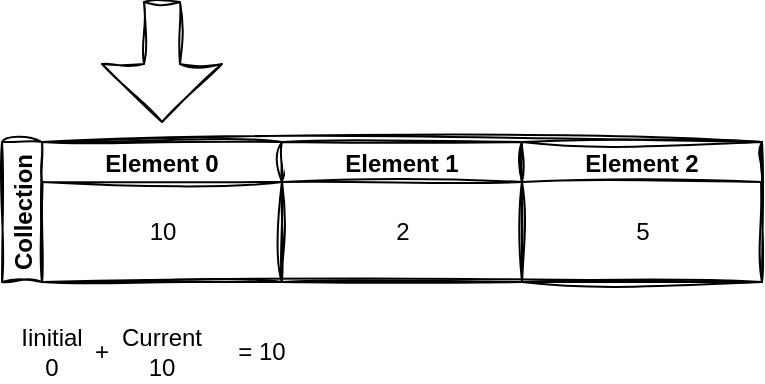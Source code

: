 <mxfile version="24.7.5" pages="3">
  <diagram name="0" id="MvGWJ3h9h5nG8N_csSvG">
    <mxGraphModel dx="1114" dy="1038" grid="1" gridSize="10" guides="1" tooltips="1" connect="1" arrows="1" fold="1" page="1" pageScale="1" pageWidth="850" pageHeight="1100" math="0" shadow="0">
      <root>
        <mxCell id="0" />
        <mxCell id="1" parent="0" />
        <mxCell id="w57tzlu4Fn-sx6AqaUPy-1" value="Collection" style="swimlane;childLayout=stackLayout;resizeParent=1;resizeParentMax=0;startSize=20;horizontal=0;horizontalStack=1;collapsible=0;sketch=1;curveFitting=1;jiggle=2;" vertex="1" parent="1">
          <mxGeometry x="220" y="310" width="380" height="70" as="geometry" />
        </mxCell>
        <mxCell id="w57tzlu4Fn-sx6AqaUPy-2" value="Element 0" style="swimlane;startSize=20;collapsible=0;sketch=1;curveFitting=1;jiggle=2;" vertex="1" parent="w57tzlu4Fn-sx6AqaUPy-1">
          <mxGeometry x="20" width="120" height="70" as="geometry" />
        </mxCell>
        <mxCell id="w57tzlu4Fn-sx6AqaUPy-6" value="10" style="text;html=1;align=center;verticalAlign=middle;resizable=0;points=[];autosize=1;strokeColor=none;fillColor=none;sketch=1;curveFitting=1;jiggle=2;" vertex="1" parent="w57tzlu4Fn-sx6AqaUPy-2">
          <mxGeometry x="40" y="30" width="40" height="30" as="geometry" />
        </mxCell>
        <mxCell id="w57tzlu4Fn-sx6AqaUPy-3" value="Element 1" style="swimlane;startSize=20;collapsible=0;sketch=1;curveFitting=1;jiggle=2;" vertex="1" parent="w57tzlu4Fn-sx6AqaUPy-1">
          <mxGeometry x="140" width="120" height="70" as="geometry" />
        </mxCell>
        <mxCell id="w57tzlu4Fn-sx6AqaUPy-7" value="2" style="text;html=1;align=center;verticalAlign=middle;resizable=0;points=[];autosize=1;strokeColor=none;fillColor=none;sketch=1;curveFitting=1;jiggle=2;" vertex="1" parent="w57tzlu4Fn-sx6AqaUPy-3">
          <mxGeometry x="45" y="30" width="30" height="30" as="geometry" />
        </mxCell>
        <mxCell id="w57tzlu4Fn-sx6AqaUPy-4" value="Element 2" style="swimlane;startSize=20;collapsible=0;sketch=1;curveFitting=1;jiggle=2;" vertex="1" parent="w57tzlu4Fn-sx6AqaUPy-1">
          <mxGeometry x="260" width="120" height="70" as="geometry" />
        </mxCell>
        <mxCell id="w57tzlu4Fn-sx6AqaUPy-8" value="5" style="text;html=1;align=center;verticalAlign=middle;resizable=0;points=[];autosize=1;strokeColor=none;fillColor=none;sketch=1;curveFitting=1;jiggle=2;" vertex="1" parent="w57tzlu4Fn-sx6AqaUPy-4">
          <mxGeometry x="45" y="30" width="30" height="30" as="geometry" />
        </mxCell>
        <mxCell id="w57tzlu4Fn-sx6AqaUPy-10" value="" style="shape=singleArrow;direction=north;whiteSpace=wrap;html=1;arrowWidth=0.3;arrowSize=0.483;rotation=-180;sketch=1;curveFitting=1;jiggle=2;" vertex="1" parent="1">
          <mxGeometry x="270" y="240" width="60" height="60" as="geometry" />
        </mxCell>
        <mxCell id="w57tzlu4Fn-sx6AqaUPy-11" value="&lt;div&gt;Iinitial&lt;/div&gt;&lt;div&gt;0&lt;/div&gt;" style="text;html=1;align=center;verticalAlign=middle;whiteSpace=wrap;rounded=0;sketch=1;curveFitting=1;jiggle=2;" vertex="1" parent="1">
          <mxGeometry x="220" y="400" width="50" height="30" as="geometry" />
        </mxCell>
        <mxCell id="w57tzlu4Fn-sx6AqaUPy-13" value="Current&lt;div&gt;10&lt;/div&gt;" style="text;html=1;align=center;verticalAlign=middle;whiteSpace=wrap;rounded=0;sketch=1;curveFitting=1;jiggle=2;" vertex="1" parent="1">
          <mxGeometry x="270" y="400" width="60" height="30" as="geometry" />
        </mxCell>
        <mxCell id="w57tzlu4Fn-sx6AqaUPy-14" value="+" style="text;html=1;align=center;verticalAlign=middle;whiteSpace=wrap;rounded=0;sketch=1;curveFitting=1;jiggle=2;" vertex="1" parent="1">
          <mxGeometry x="240" y="400" width="60" height="30" as="geometry" />
        </mxCell>
        <mxCell id="w57tzlu4Fn-sx6AqaUPy-16" value="= 10" style="text;html=1;align=center;verticalAlign=middle;whiteSpace=wrap;rounded=0;sketch=1;curveFitting=1;jiggle=2;" vertex="1" parent="1">
          <mxGeometry x="320" y="400" width="60" height="30" as="geometry" />
        </mxCell>
      </root>
    </mxGraphModel>
  </diagram>
  <diagram name="1" id="n4IIQtb1499Fx3Drwhfj">
    <mxGraphModel dx="1114" dy="1038" grid="1" gridSize="10" guides="1" tooltips="1" connect="1" arrows="1" fold="1" page="1" pageScale="1" pageWidth="850" pageHeight="1100" math="0" shadow="0">
      <root>
        <mxCell id="UHA2OhRIZwrMIT1ATuzy-0" />
        <mxCell id="UHA2OhRIZwrMIT1ATuzy-1" parent="UHA2OhRIZwrMIT1ATuzy-0" />
        <mxCell id="UHA2OhRIZwrMIT1ATuzy-2" value="Collection" style="swimlane;childLayout=stackLayout;resizeParent=1;resizeParentMax=0;startSize=20;horizontal=0;horizontalStack=1;collapsible=0;sketch=1;curveFitting=1;jiggle=2;" vertex="1" parent="UHA2OhRIZwrMIT1ATuzy-1">
          <mxGeometry x="220" y="310" width="380" height="70" as="geometry" />
        </mxCell>
        <mxCell id="UHA2OhRIZwrMIT1ATuzy-3" value="Element 0" style="swimlane;startSize=20;collapsible=0;sketch=1;curveFitting=1;jiggle=2;" vertex="1" parent="UHA2OhRIZwrMIT1ATuzy-2">
          <mxGeometry x="20" width="120" height="70" as="geometry" />
        </mxCell>
        <mxCell id="UHA2OhRIZwrMIT1ATuzy-4" value="10" style="text;html=1;align=center;verticalAlign=middle;resizable=0;points=[];autosize=1;strokeColor=none;fillColor=none;sketch=1;curveFitting=1;jiggle=2;" vertex="1" parent="UHA2OhRIZwrMIT1ATuzy-3">
          <mxGeometry x="40" y="30" width="40" height="30" as="geometry" />
        </mxCell>
        <mxCell id="UHA2OhRIZwrMIT1ATuzy-5" value="Element 1" style="swimlane;startSize=20;collapsible=0;sketch=1;curveFitting=1;jiggle=2;" vertex="1" parent="UHA2OhRIZwrMIT1ATuzy-2">
          <mxGeometry x="140" width="120" height="70" as="geometry" />
        </mxCell>
        <mxCell id="UHA2OhRIZwrMIT1ATuzy-6" value="2" style="text;html=1;align=center;verticalAlign=middle;resizable=0;points=[];autosize=1;strokeColor=none;fillColor=none;sketch=1;curveFitting=1;jiggle=2;" vertex="1" parent="UHA2OhRIZwrMIT1ATuzy-5">
          <mxGeometry x="45" y="30" width="30" height="30" as="geometry" />
        </mxCell>
        <mxCell id="UHA2OhRIZwrMIT1ATuzy-7" value="Element 2" style="swimlane;startSize=20;collapsible=0;sketch=1;curveFitting=1;jiggle=2;" vertex="1" parent="UHA2OhRIZwrMIT1ATuzy-2">
          <mxGeometry x="260" width="120" height="70" as="geometry" />
        </mxCell>
        <mxCell id="UHA2OhRIZwrMIT1ATuzy-8" value="5" style="text;html=1;align=center;verticalAlign=middle;resizable=0;points=[];autosize=1;strokeColor=none;fillColor=none;sketch=1;curveFitting=1;jiggle=2;" vertex="1" parent="UHA2OhRIZwrMIT1ATuzy-7">
          <mxGeometry x="45" y="30" width="30" height="30" as="geometry" />
        </mxCell>
        <mxCell id="UHA2OhRIZwrMIT1ATuzy-9" value="" style="shape=singleArrow;direction=north;whiteSpace=wrap;html=1;arrowWidth=0.3;arrowSize=0.483;rotation=-180;sketch=1;curveFitting=1;jiggle=2;" vertex="1" parent="UHA2OhRIZwrMIT1ATuzy-1">
          <mxGeometry x="390" y="240" width="60" height="60" as="geometry" />
        </mxCell>
        <mxCell id="UHA2OhRIZwrMIT1ATuzy-10" value="Previous&lt;div&gt;10&lt;/div&gt;" style="text;html=1;align=center;verticalAlign=middle;whiteSpace=wrap;rounded=0;sketch=1;curveFitting=1;jiggle=2;" vertex="1" parent="UHA2OhRIZwrMIT1ATuzy-1">
          <mxGeometry x="315" y="400" width="60" height="30" as="geometry" />
        </mxCell>
        <mxCell id="UHA2OhRIZwrMIT1ATuzy-11" value="Current&lt;div&gt;2&lt;/div&gt;" style="text;html=1;align=center;verticalAlign=middle;whiteSpace=wrap;rounded=0;sketch=1;curveFitting=1;jiggle=2;" vertex="1" parent="UHA2OhRIZwrMIT1ATuzy-1">
          <mxGeometry x="390" y="400" width="60" height="30" as="geometry" />
        </mxCell>
        <mxCell id="UHA2OhRIZwrMIT1ATuzy-12" value="+" style="text;html=1;align=center;verticalAlign=middle;whiteSpace=wrap;rounded=0;sketch=1;curveFitting=1;jiggle=2;" vertex="1" parent="UHA2OhRIZwrMIT1ATuzy-1">
          <mxGeometry x="350" y="400" width="60" height="30" as="geometry" />
        </mxCell>
        <mxCell id="UHA2OhRIZwrMIT1ATuzy-14" value="= 12" style="text;html=1;align=center;verticalAlign=middle;whiteSpace=wrap;rounded=0;sketch=1;curveFitting=1;jiggle=2;" vertex="1" parent="UHA2OhRIZwrMIT1ATuzy-1">
          <mxGeometry x="440" y="400" width="60" height="30" as="geometry" />
        </mxCell>
      </root>
    </mxGraphModel>
  </diagram>
  <diagram name="2" id="EN07KzSBrj-q75A9bYEr">
    <mxGraphModel dx="1114" dy="1038" grid="1" gridSize="10" guides="1" tooltips="1" connect="1" arrows="1" fold="1" page="1" pageScale="1" pageWidth="850" pageHeight="1100" math="0" shadow="0">
      <root>
        <mxCell id="0XxDxNoUI006cXnMeSfD-0" />
        <mxCell id="0XxDxNoUI006cXnMeSfD-1" parent="0XxDxNoUI006cXnMeSfD-0" />
        <mxCell id="0XxDxNoUI006cXnMeSfD-2" value="Collection" style="swimlane;childLayout=stackLayout;resizeParent=1;resizeParentMax=0;startSize=20;horizontal=0;horizontalStack=1;collapsible=0;sketch=1;curveFitting=1;jiggle=2;" vertex="1" parent="0XxDxNoUI006cXnMeSfD-1">
          <mxGeometry x="220" y="310" width="380" height="70" as="geometry" />
        </mxCell>
        <mxCell id="0XxDxNoUI006cXnMeSfD-3" value="Element 0" style="swimlane;startSize=20;collapsible=0;sketch=1;curveFitting=1;jiggle=2;" vertex="1" parent="0XxDxNoUI006cXnMeSfD-2">
          <mxGeometry x="20" width="120" height="70" as="geometry" />
        </mxCell>
        <mxCell id="0XxDxNoUI006cXnMeSfD-4" value="10" style="text;html=1;align=center;verticalAlign=middle;resizable=0;points=[];autosize=1;strokeColor=none;fillColor=none;sketch=1;curveFitting=1;jiggle=2;" vertex="1" parent="0XxDxNoUI006cXnMeSfD-3">
          <mxGeometry x="40" y="30" width="40" height="30" as="geometry" />
        </mxCell>
        <mxCell id="0XxDxNoUI006cXnMeSfD-5" value="Element 1" style="swimlane;startSize=20;collapsible=0;sketch=1;curveFitting=1;jiggle=2;" vertex="1" parent="0XxDxNoUI006cXnMeSfD-2">
          <mxGeometry x="140" width="120" height="70" as="geometry" />
        </mxCell>
        <mxCell id="0XxDxNoUI006cXnMeSfD-6" value="2" style="text;html=1;align=center;verticalAlign=middle;resizable=0;points=[];autosize=1;strokeColor=none;fillColor=none;sketch=1;curveFitting=1;jiggle=2;" vertex="1" parent="0XxDxNoUI006cXnMeSfD-5">
          <mxGeometry x="45" y="30" width="30" height="30" as="geometry" />
        </mxCell>
        <mxCell id="0XxDxNoUI006cXnMeSfD-7" value="Element 2" style="swimlane;startSize=20;collapsible=0;sketch=1;curveFitting=1;jiggle=2;" vertex="1" parent="0XxDxNoUI006cXnMeSfD-2">
          <mxGeometry x="260" width="120" height="70" as="geometry" />
        </mxCell>
        <mxCell id="0XxDxNoUI006cXnMeSfD-8" value="5" style="text;html=1;align=center;verticalAlign=middle;resizable=0;points=[];autosize=1;strokeColor=none;fillColor=none;sketch=1;curveFitting=1;jiggle=2;" vertex="1" parent="0XxDxNoUI006cXnMeSfD-7">
          <mxGeometry x="45" y="30" width="30" height="30" as="geometry" />
        </mxCell>
        <mxCell id="0XxDxNoUI006cXnMeSfD-9" value="" style="shape=singleArrow;direction=north;whiteSpace=wrap;html=1;arrowWidth=0.3;arrowSize=0.483;rotation=-180;sketch=1;curveFitting=1;jiggle=2;" vertex="1" parent="0XxDxNoUI006cXnMeSfD-1">
          <mxGeometry x="505" y="240" width="60" height="60" as="geometry" />
        </mxCell>
        <mxCell id="0XxDxNoUI006cXnMeSfD-10" value="Previous&lt;div&gt;10+2 -&amp;gt;12&lt;/div&gt;" style="text;html=1;align=center;verticalAlign=middle;whiteSpace=wrap;rounded=0;sketch=1;curveFitting=1;jiggle=2;" vertex="1" parent="0XxDxNoUI006cXnMeSfD-1">
          <mxGeometry x="410" y="400" width="65" height="30" as="geometry" />
        </mxCell>
        <mxCell id="0XxDxNoUI006cXnMeSfD-11" value="Current&lt;div&gt;5&lt;/div&gt;" style="text;html=1;align=center;verticalAlign=middle;whiteSpace=wrap;rounded=0;sketch=1;curveFitting=1;jiggle=2;" vertex="1" parent="0XxDxNoUI006cXnMeSfD-1">
          <mxGeometry x="500" y="400" width="60" height="30" as="geometry" />
        </mxCell>
        <mxCell id="0XxDxNoUI006cXnMeSfD-12" value="+" style="text;html=1;align=center;verticalAlign=middle;whiteSpace=wrap;rounded=0;sketch=1;curveFitting=1;jiggle=2;" vertex="1" parent="0XxDxNoUI006cXnMeSfD-1">
          <mxGeometry x="460" y="400" width="60" height="30" as="geometry" />
        </mxCell>
        <mxCell id="0XxDxNoUI006cXnMeSfD-14" value="= 17" style="text;html=1;align=center;verticalAlign=middle;whiteSpace=wrap;rounded=0;sketch=1;curveFitting=1;jiggle=2;" vertex="1" parent="0XxDxNoUI006cXnMeSfD-1">
          <mxGeometry x="560" y="400" width="40" height="30" as="geometry" />
        </mxCell>
      </root>
    </mxGraphModel>
  </diagram>
</mxfile>
